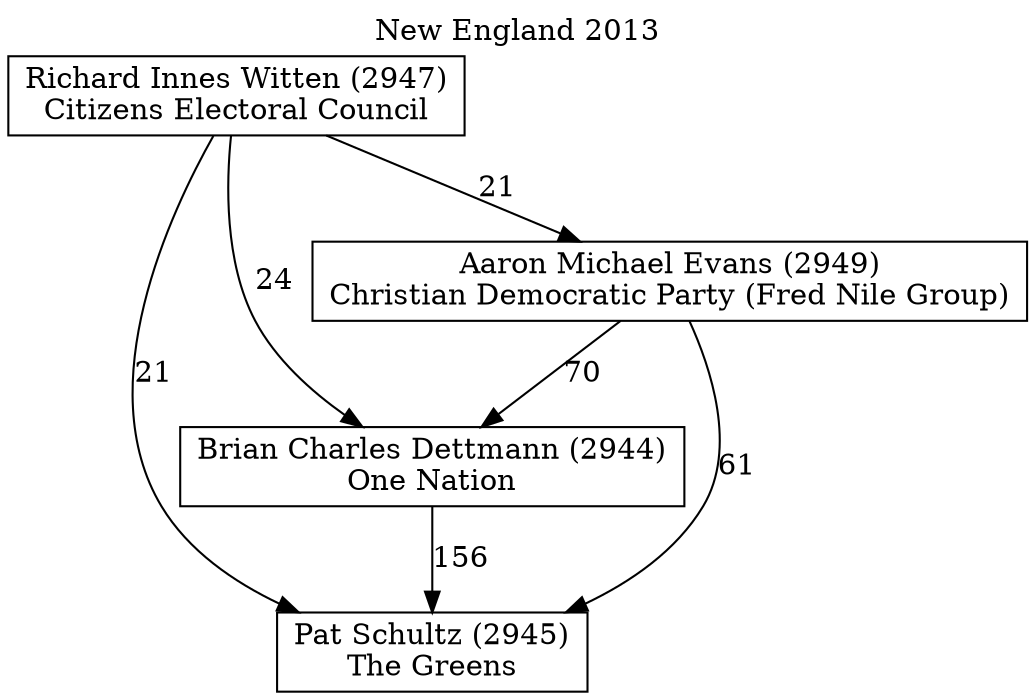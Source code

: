 // House preference flow
digraph "Pat Schultz (2945)_New England_2013" {
	graph [label="New England 2013" labelloc=t mclimit=10]
	node [shape=box]
	"Pat Schultz (2945)" [label="Pat Schultz (2945)
The Greens"]
	"Brian Charles Dettmann (2944)" [label="Brian Charles Dettmann (2944)
One Nation"]
	"Aaron Michael Evans (2949)" [label="Aaron Michael Evans (2949)
Christian Democratic Party (Fred Nile Group)"]
	"Richard Innes Witten (2947)" [label="Richard Innes Witten (2947)
Citizens Electoral Council"]
	"Pat Schultz (2945)" [label="Pat Schultz (2945)
The Greens"]
	"Aaron Michael Evans (2949)" [label="Aaron Michael Evans (2949)
Christian Democratic Party (Fred Nile Group)"]
	"Richard Innes Witten (2947)" [label="Richard Innes Witten (2947)
Citizens Electoral Council"]
	"Pat Schultz (2945)" [label="Pat Schultz (2945)
The Greens"]
	"Richard Innes Witten (2947)" [label="Richard Innes Witten (2947)
Citizens Electoral Council"]
	"Richard Innes Witten (2947)" [label="Richard Innes Witten (2947)
Citizens Electoral Council"]
	"Aaron Michael Evans (2949)" [label="Aaron Michael Evans (2949)
Christian Democratic Party (Fred Nile Group)"]
	"Richard Innes Witten (2947)" [label="Richard Innes Witten (2947)
Citizens Electoral Council"]
	"Richard Innes Witten (2947)" [label="Richard Innes Witten (2947)
Citizens Electoral Council"]
	"Brian Charles Dettmann (2944)" [label="Brian Charles Dettmann (2944)
One Nation"]
	"Aaron Michael Evans (2949)" [label="Aaron Michael Evans (2949)
Christian Democratic Party (Fred Nile Group)"]
	"Richard Innes Witten (2947)" [label="Richard Innes Witten (2947)
Citizens Electoral Council"]
	"Brian Charles Dettmann (2944)" [label="Brian Charles Dettmann (2944)
One Nation"]
	"Richard Innes Witten (2947)" [label="Richard Innes Witten (2947)
Citizens Electoral Council"]
	"Richard Innes Witten (2947)" [label="Richard Innes Witten (2947)
Citizens Electoral Council"]
	"Aaron Michael Evans (2949)" [label="Aaron Michael Evans (2949)
Christian Democratic Party (Fred Nile Group)"]
	"Richard Innes Witten (2947)" [label="Richard Innes Witten (2947)
Citizens Electoral Council"]
	"Richard Innes Witten (2947)" [label="Richard Innes Witten (2947)
Citizens Electoral Council"]
	"Brian Charles Dettmann (2944)" -> "Pat Schultz (2945)" [label=156]
	"Aaron Michael Evans (2949)" -> "Brian Charles Dettmann (2944)" [label=70]
	"Richard Innes Witten (2947)" -> "Aaron Michael Evans (2949)" [label=21]
	"Aaron Michael Evans (2949)" -> "Pat Schultz (2945)" [label=61]
	"Richard Innes Witten (2947)" -> "Pat Schultz (2945)" [label=21]
	"Richard Innes Witten (2947)" -> "Brian Charles Dettmann (2944)" [label=24]
}
